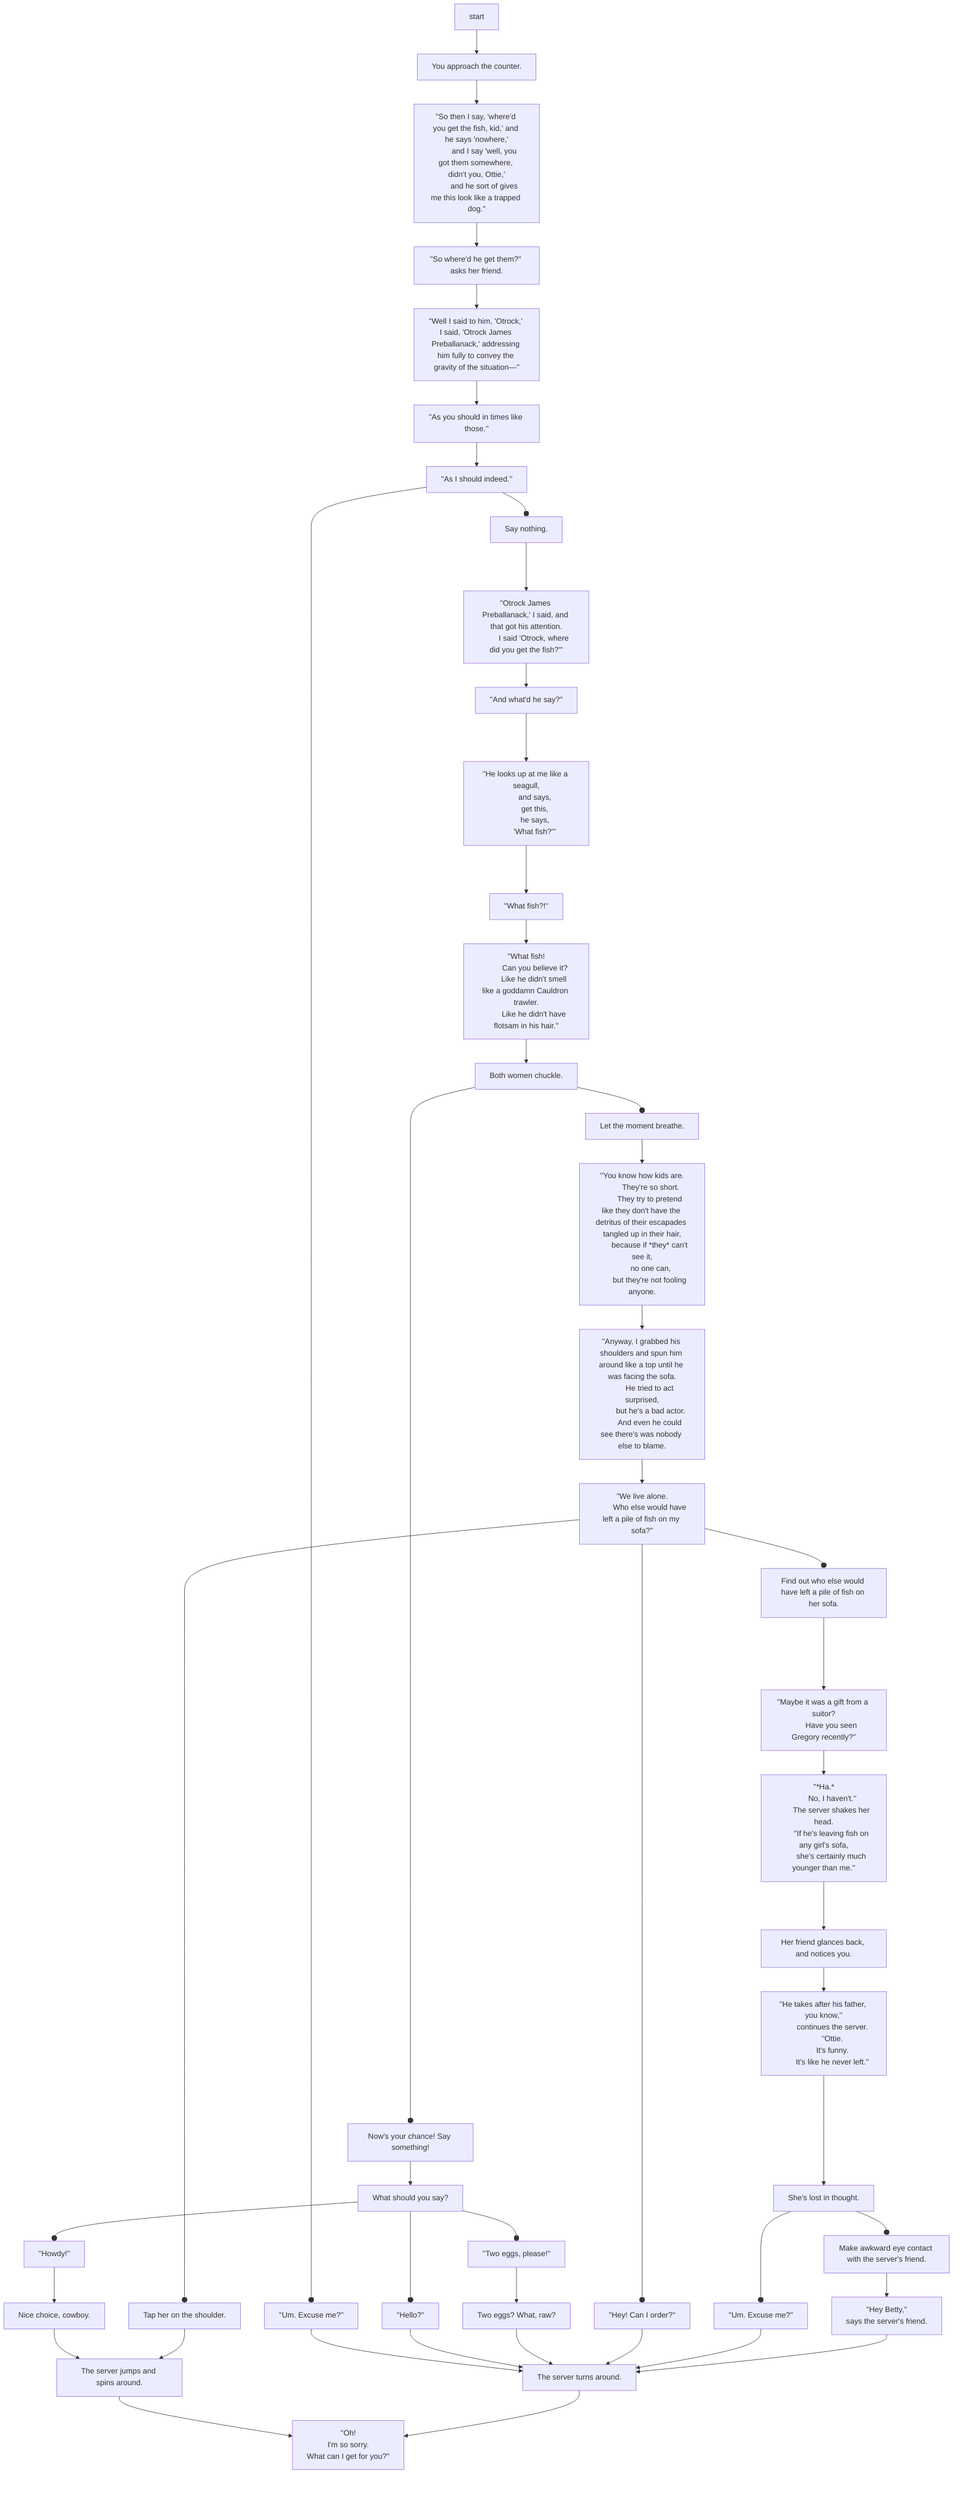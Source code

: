 flowchart TD
    start 

    %% You approach the counter.
    %% Aside from an enamel bowl of tomatoes and a few loose tortillas, it's mostly empty.
    %% There are two women at the counter, one in front, one behind. They're both turned away from you.
    %% The server is in the middle of a story.

    --> 0[You approach the counter.]
    %% --> 1[
    %%     Aside from an enamel bowl of tomatoes,
    %%     and a few loose tortillas,
    %%     it's mostly empty.
    %% ]
    %% --> 2[
    %%     There are two women at the counter,
    %%     one in front, one behind.
    %%     They're both turned away from you.
    %% ]
    %% --> 3[
    %%     The server is in the middle of a story.
    %% ]
    --> a[
        ''So then I say, 'where'd you get the fish, kid,' and he says 'nowhere,'
        and I say 'well, you got them somewhere, didn't you, Ottie,'
        and he sort of gives me this look like a trapped dog.''
    ]
    --> b[''So where'd he get them?'' asks her friend.]
    --> c[''Well I said to him, 'Otrock,' I said, 'Otrock James Preballanack,' addressing him fully to convey the gravity of the situation&mdash;'']
    --> d[''As you should in times like those.'']
    --> e[''As I should indeed.'']
    
    e --o 1c[''Um. Excuse me?''] --> turnaround
    e --o 1sn[Say nothing.]

    ---> f[
        ''Otrock James Preballanack,' I said, and that got his attention.
        I said 'Otrock, where did you get the fish?'''
    ]
    --> g[''And what'd he say?'']
    ---> h[
        ''He looks up at me like a seagull,
        and says,
        get this,
        he says,
        'What fish?'''
    ]
    ---> i[''What fish?!'']
    --> j[
        ''What fish!
        Can you believe it?
        Like he didn't smell like a goddamn Cauldron trawler.
        Like he didn't have flotsam in his hair.''
    ]
    --> k[Both women chuckle.]

    k --o 2c[Now's your chance! Say something!] 
    --> 2c1[What should you say?] 
    2c1 --o 2c1c1[''Hello?''] --> turnaround
    2c1 --o 2c1c2[''Howdy!''] --> 2c1c2a[Nice choice, cowboy.] --> jumparound
    2c1 --o 2c1c3[''Two eggs, please!''] --> 2c1c3a[
        Two eggs? What, raw?
    ] --> turnaround

    k --o 2sn[Let the moment breathe.]

    --> l[
        ''You know how kids are.
        They're so short.
        They try to pretend like they don't have the detritus of their escapades tangled up in their hair,
        because if *they* can't see it,
        no one can,
        but they're not fooling anyone.
    ]
    --> m[
        ''Anyway, I grabbed his shoulders and spun him around like a top until he was facing the sofa.
        He tried to act surprised,
        but he's a bad actor.
        And even he could see there's was nobody else to blame.
    ]
    --> m2[
        ''We live alone.
        Who else would have left a pile of fish on my sofa?''
    ]

    m2 --o 3c1[Tap her on the shoulder.] --> jumparound

    m2 --o 3c2[''Hey! Can I order?''] --> turnaround

    m2 --o 3sn[Find out who else would have left a pile of fish on her sofa.]

    ----> n[
        ''Maybe it was a gift from a suitor?
        Have you seen Gregory recently?''
    ]
    --> o[
        ''*Ha.*
        No, I haven't.''
        The server shakes her head.
        ''If he's leaving fish on any girl's sofa,
        she's certainly much younger than me.''
    ]
    
    o ---> p[
        Her friend glances back, and notices you.
    ]

    --> q[
        ''He takes after his father, you know,''
        continues the server.
        ''Ottie.
        It's funny.
        It's like he never left.''
    ]

    q ----> r[
        She's lost in thought.
    ]

    r --o 4c1[''Um. Excuse me?''] --> turnaround
    
    r --o 4c3[Make awkward eye contact with the server's friend.] 
    --> 4c3a[
        ''Hey Betty,''
        says the server's friend.
    ] --> turnaround

    jumparound[The server jumps and spins around.] --> ohhi
    turnaround[The server turns around.] --> ohhi
    ohhi[
        ''Oh!
        I'm so sorry.
        What can I get for you?''
    ]